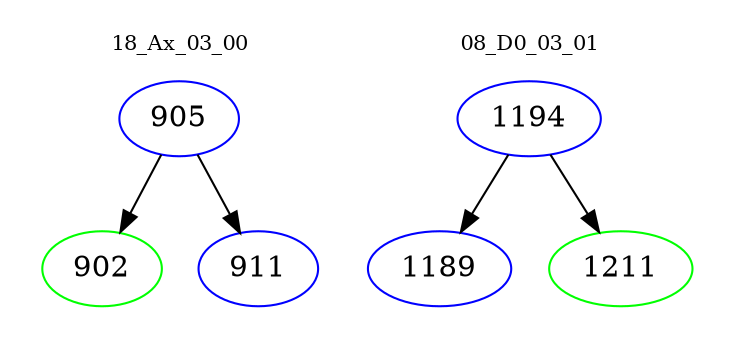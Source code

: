 digraph{
subgraph cluster_0 {
color = white
label = "18_Ax_03_00";
fontsize=10;
T0_905 [label="905", color="blue"]
T0_905 -> T0_902 [color="black"]
T0_902 [label="902", color="green"]
T0_905 -> T0_911 [color="black"]
T0_911 [label="911", color="blue"]
}
subgraph cluster_1 {
color = white
label = "08_D0_03_01";
fontsize=10;
T1_1194 [label="1194", color="blue"]
T1_1194 -> T1_1189 [color="black"]
T1_1189 [label="1189", color="blue"]
T1_1194 -> T1_1211 [color="black"]
T1_1211 [label="1211", color="green"]
}
}
